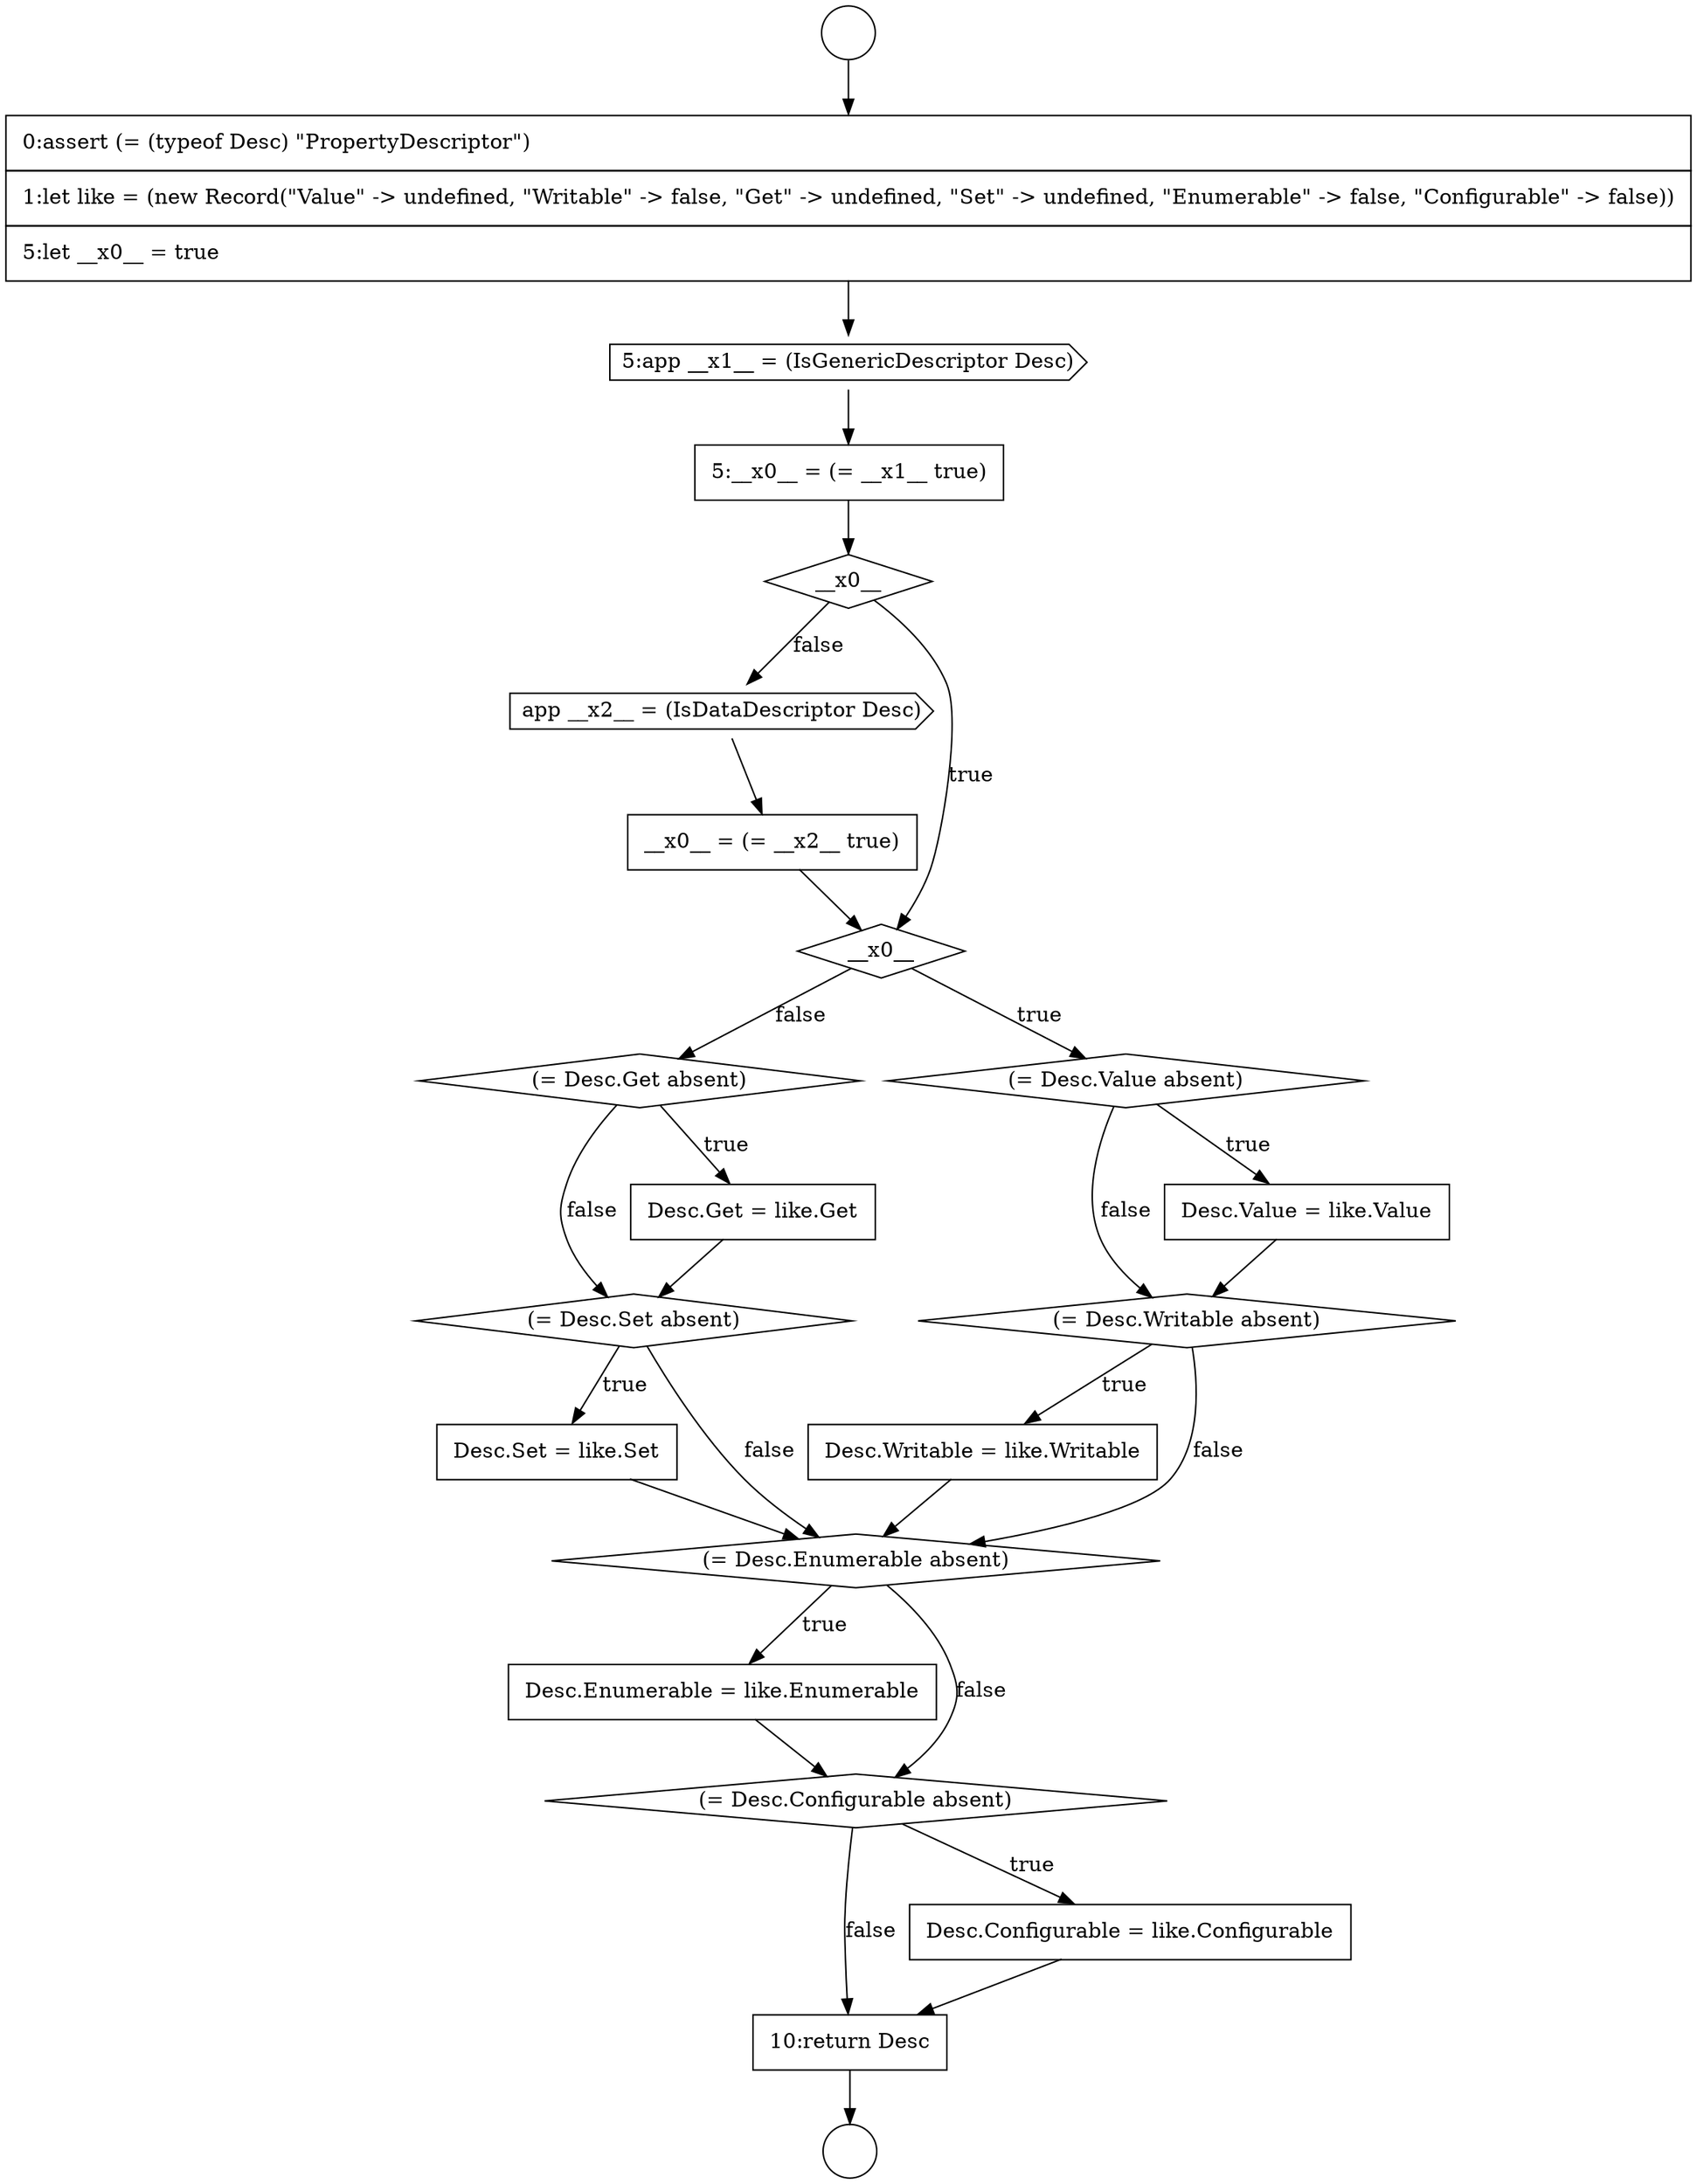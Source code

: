 digraph {
  node269 [shape=diamond, label=<<font color="black">(= Desc.Set absent)</font>> color="black" fillcolor="white" style=filled]
  node257 [shape=cds, label=<<font color="black">5:app __x1__ = (IsGenericDescriptor Desc)</font>> color="black" fillcolor="white" style=filled]
  node261 [shape=none, margin=0, label=<<font color="black">
    <table border="0" cellborder="1" cellspacing="0" cellpadding="10">
      <tr><td align="left">__x0__ = (= __x2__ true)</td></tr>
    </table>
  </font>> color="black" fillcolor="white" style=filled]
  node265 [shape=diamond, label=<<font color="black">(= Desc.Writable absent)</font>> color="black" fillcolor="white" style=filled]
  node270 [shape=none, margin=0, label=<<font color="black">
    <table border="0" cellborder="1" cellspacing="0" cellpadding="10">
      <tr><td align="left">Desc.Set = like.Set</td></tr>
    </table>
  </font>> color="black" fillcolor="white" style=filled]
  node256 [shape=none, margin=0, label=<<font color="black">
    <table border="0" cellborder="1" cellspacing="0" cellpadding="10">
      <tr><td align="left">0:assert (= (typeof Desc) &quot;PropertyDescriptor&quot;)</td></tr>
      <tr><td align="left">1:let like = (new Record(&quot;Value&quot; -&gt; undefined, &quot;Writable&quot; -&gt; false, &quot;Get&quot; -&gt; undefined, &quot;Set&quot; -&gt; undefined, &quot;Enumerable&quot; -&gt; false, &quot;Configurable&quot; -&gt; false))</td></tr>
      <tr><td align="left">5:let __x0__ = true</td></tr>
    </table>
  </font>> color="black" fillcolor="white" style=filled]
  node266 [shape=none, margin=0, label=<<font color="black">
    <table border="0" cellborder="1" cellspacing="0" cellpadding="10">
      <tr><td align="left">Desc.Writable = like.Writable</td></tr>
    </table>
  </font>> color="black" fillcolor="white" style=filled]
  node264 [shape=none, margin=0, label=<<font color="black">
    <table border="0" cellborder="1" cellspacing="0" cellpadding="10">
      <tr><td align="left">Desc.Value = like.Value</td></tr>
    </table>
  </font>> color="black" fillcolor="white" style=filled]
  node259 [shape=diamond, label=<<font color="black">__x0__</font>> color="black" fillcolor="white" style=filled]
  node267 [shape=diamond, label=<<font color="black">(= Desc.Get absent)</font>> color="black" fillcolor="white" style=filled]
  node255 [shape=circle label=" " color="black" fillcolor="white" style=filled]
  node263 [shape=diamond, label=<<font color="black">(= Desc.Value absent)</font>> color="black" fillcolor="white" style=filled]
  node258 [shape=none, margin=0, label=<<font color="black">
    <table border="0" cellborder="1" cellspacing="0" cellpadding="10">
      <tr><td align="left">5:__x0__ = (= __x1__ true)</td></tr>
    </table>
  </font>> color="black" fillcolor="white" style=filled]
  node272 [shape=none, margin=0, label=<<font color="black">
    <table border="0" cellborder="1" cellspacing="0" cellpadding="10">
      <tr><td align="left">Desc.Enumerable = like.Enumerable</td></tr>
    </table>
  </font>> color="black" fillcolor="white" style=filled]
  node268 [shape=none, margin=0, label=<<font color="black">
    <table border="0" cellborder="1" cellspacing="0" cellpadding="10">
      <tr><td align="left">Desc.Get = like.Get</td></tr>
    </table>
  </font>> color="black" fillcolor="white" style=filled]
  node254 [shape=circle label=" " color="black" fillcolor="white" style=filled]
  node260 [shape=cds, label=<<font color="black">app __x2__ = (IsDataDescriptor Desc)</font>> color="black" fillcolor="white" style=filled]
  node275 [shape=none, margin=0, label=<<font color="black">
    <table border="0" cellborder="1" cellspacing="0" cellpadding="10">
      <tr><td align="left">10:return Desc</td></tr>
    </table>
  </font>> color="black" fillcolor="white" style=filled]
  node274 [shape=none, margin=0, label=<<font color="black">
    <table border="0" cellborder="1" cellspacing="0" cellpadding="10">
      <tr><td align="left">Desc.Configurable = like.Configurable</td></tr>
    </table>
  </font>> color="black" fillcolor="white" style=filled]
  node271 [shape=diamond, label=<<font color="black">(= Desc.Enumerable absent)</font>> color="black" fillcolor="white" style=filled]
  node262 [shape=diamond, label=<<font color="black">__x0__</font>> color="black" fillcolor="white" style=filled]
  node273 [shape=diamond, label=<<font color="black">(= Desc.Configurable absent)</font>> color="black" fillcolor="white" style=filled]
  node257 -> node258 [ color="black"]
  node275 -> node255 [ color="black"]
  node273 -> node274 [label=<<font color="black">true</font>> color="black"]
  node273 -> node275 [label=<<font color="black">false</font>> color="black"]
  node269 -> node270 [label=<<font color="black">true</font>> color="black"]
  node269 -> node271 [label=<<font color="black">false</font>> color="black"]
  node262 -> node263 [label=<<font color="black">true</font>> color="black"]
  node262 -> node267 [label=<<font color="black">false</font>> color="black"]
  node268 -> node269 [ color="black"]
  node274 -> node275 [ color="black"]
  node261 -> node262 [ color="black"]
  node264 -> node265 [ color="black"]
  node270 -> node271 [ color="black"]
  node259 -> node262 [label=<<font color="black">true</font>> color="black"]
  node259 -> node260 [label=<<font color="black">false</font>> color="black"]
  node258 -> node259 [ color="black"]
  node272 -> node273 [ color="black"]
  node267 -> node268 [label=<<font color="black">true</font>> color="black"]
  node267 -> node269 [label=<<font color="black">false</font>> color="black"]
  node263 -> node264 [label=<<font color="black">true</font>> color="black"]
  node263 -> node265 [label=<<font color="black">false</font>> color="black"]
  node266 -> node271 [ color="black"]
  node256 -> node257 [ color="black"]
  node271 -> node272 [label=<<font color="black">true</font>> color="black"]
  node271 -> node273 [label=<<font color="black">false</font>> color="black"]
  node254 -> node256 [ color="black"]
  node265 -> node266 [label=<<font color="black">true</font>> color="black"]
  node265 -> node271 [label=<<font color="black">false</font>> color="black"]
  node260 -> node261 [ color="black"]
}
